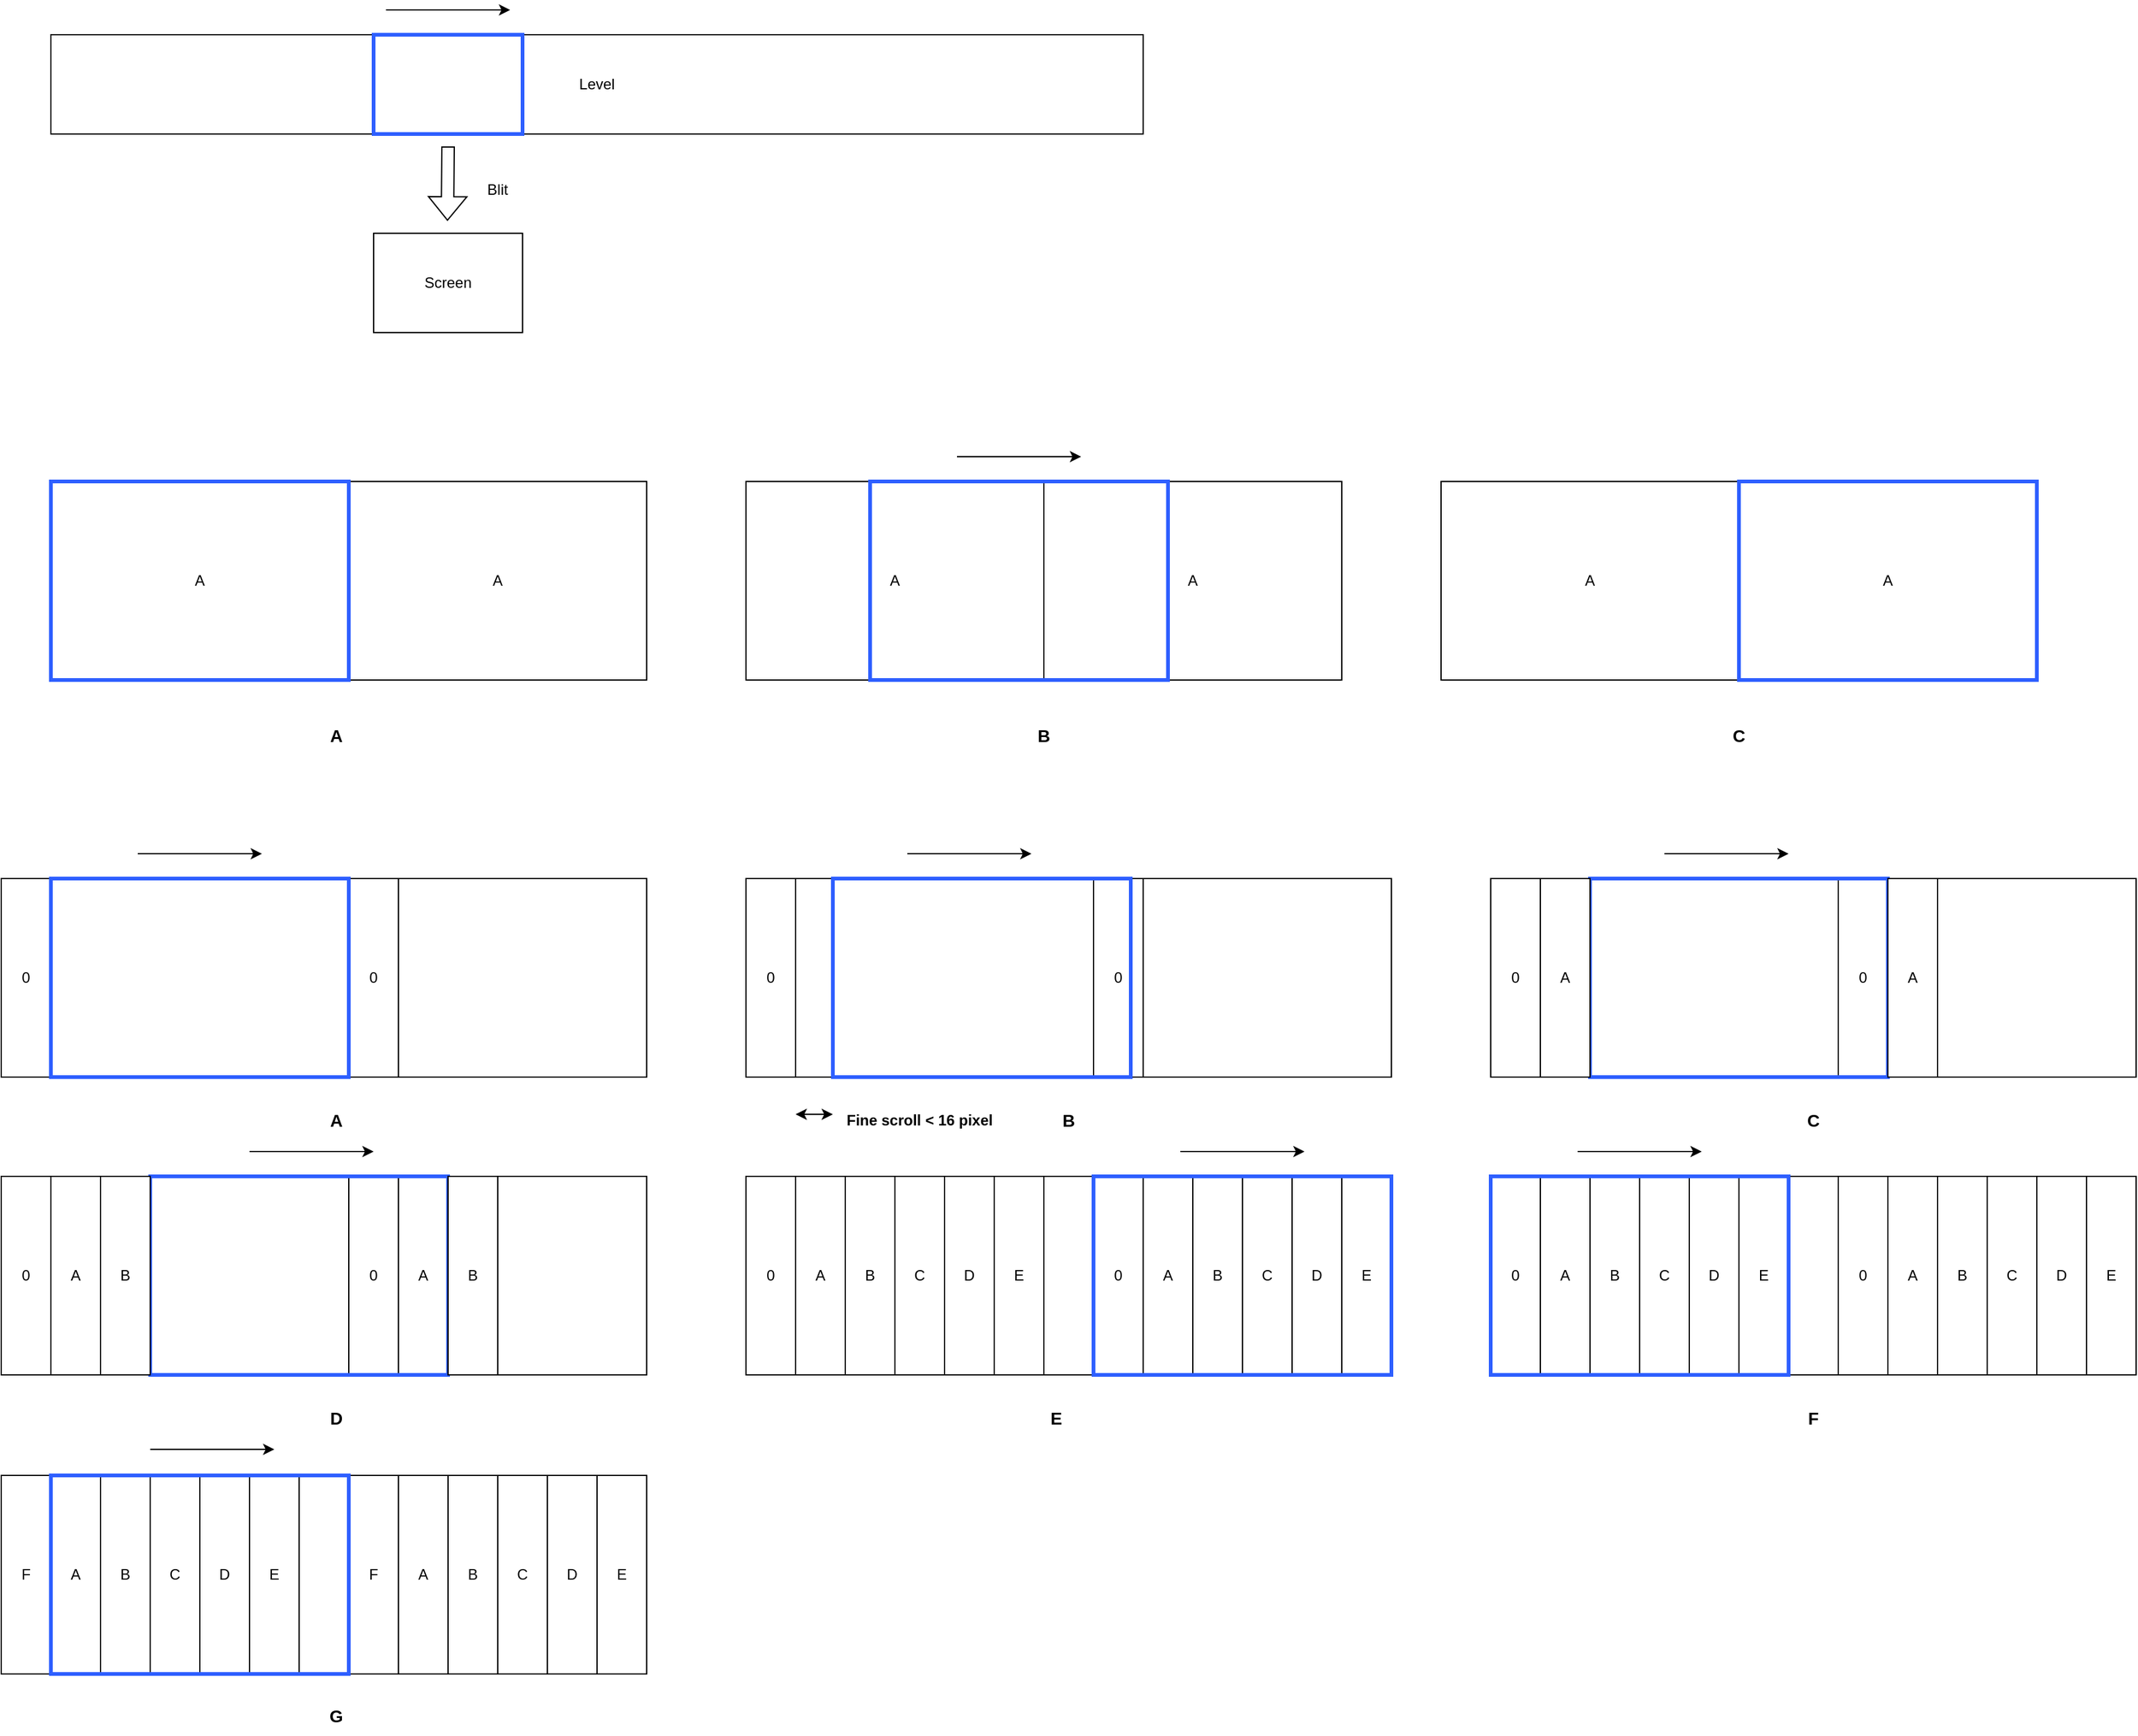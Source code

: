 <mxfile version="24.7.17">
  <diagram name="Pagina-1" id="NDfB43XsnRbAytyeGDIr">
    <mxGraphModel dx="1426" dy="755" grid="1" gridSize="10" guides="1" tooltips="1" connect="1" arrows="1" fold="1" page="1" pageScale="1" pageWidth="1169" pageHeight="827" math="0" shadow="0">
      <root>
        <mxCell id="0" />
        <mxCell id="1" parent="0" />
        <mxCell id="YOKYhh-cGYxiouS7ZIBC-13" value="A" style="rounded=0;whiteSpace=wrap;html=1;" parent="1" vertex="1">
          <mxGeometry x="320" y="440" width="240" height="160" as="geometry" />
        </mxCell>
        <mxCell id="YOKYhh-cGYxiouS7ZIBC-1" value="Level" style="rounded=0;whiteSpace=wrap;html=1;" parent="1" vertex="1">
          <mxGeometry x="80" y="80" width="880" height="80" as="geometry" />
        </mxCell>
        <mxCell id="YOKYhh-cGYxiouS7ZIBC-2" value="" style="rounded=0;whiteSpace=wrap;html=1;strokeWidth=3;strokeColor=#2E5FFF;fillColor=none;" parent="1" vertex="1">
          <mxGeometry x="340" y="80" width="120" height="80" as="geometry" />
        </mxCell>
        <mxCell id="YOKYhh-cGYxiouS7ZIBC-3" value="Screen" style="rounded=0;whiteSpace=wrap;html=1;" parent="1" vertex="1">
          <mxGeometry x="340" y="240" width="120" height="80" as="geometry" />
        </mxCell>
        <mxCell id="YOKYhh-cGYxiouS7ZIBC-4" value="" style="shape=flexArrow;endArrow=classic;html=1;rounded=0;" parent="1" edge="1">
          <mxGeometry width="50" height="50" relative="1" as="geometry">
            <mxPoint x="400" y="170" as="sourcePoint" />
            <mxPoint x="399.5" y="230" as="targetPoint" />
          </mxGeometry>
        </mxCell>
        <mxCell id="YOKYhh-cGYxiouS7ZIBC-5" value="Blit" style="text;html=1;align=center;verticalAlign=middle;whiteSpace=wrap;rounded=0;" parent="1" vertex="1">
          <mxGeometry x="410" y="190" width="60" height="30" as="geometry" />
        </mxCell>
        <mxCell id="YOKYhh-cGYxiouS7ZIBC-12" value="A" style="rounded=0;whiteSpace=wrap;html=1;" parent="1" vertex="1">
          <mxGeometry x="80" y="440" width="240" height="160" as="geometry" />
        </mxCell>
        <mxCell id="YOKYhh-cGYxiouS7ZIBC-11" value="" style="rounded=0;whiteSpace=wrap;html=1;strokeWidth=3;strokeColor=#2E5FFF;fillColor=none;" parent="1" vertex="1">
          <mxGeometry x="80" y="440" width="240" height="160" as="geometry" />
        </mxCell>
        <mxCell id="YOKYhh-cGYxiouS7ZIBC-14" value="A" style="rounded=0;whiteSpace=wrap;html=1;" parent="1" vertex="1">
          <mxGeometry x="880" y="440" width="240" height="160" as="geometry" />
        </mxCell>
        <mxCell id="YOKYhh-cGYxiouS7ZIBC-15" value="A" style="rounded=0;whiteSpace=wrap;html=1;" parent="1" vertex="1">
          <mxGeometry x="640" y="440" width="240" height="160" as="geometry" />
        </mxCell>
        <mxCell id="YOKYhh-cGYxiouS7ZIBC-16" value="" style="rounded=0;whiteSpace=wrap;html=1;strokeWidth=3;strokeColor=#2E5FFF;fillColor=none;" parent="1" vertex="1">
          <mxGeometry x="740" y="440" width="240" height="160" as="geometry" />
        </mxCell>
        <mxCell id="YOKYhh-cGYxiouS7ZIBC-18" value="A" style="rounded=0;whiteSpace=wrap;html=1;" parent="1" vertex="1">
          <mxGeometry x="1440" y="440" width="240" height="160" as="geometry" />
        </mxCell>
        <mxCell id="YOKYhh-cGYxiouS7ZIBC-19" value="A" style="rounded=0;whiteSpace=wrap;html=1;" parent="1" vertex="1">
          <mxGeometry x="1200" y="440" width="240" height="160" as="geometry" />
        </mxCell>
        <mxCell id="YOKYhh-cGYxiouS7ZIBC-20" value="" style="rounded=0;whiteSpace=wrap;html=1;strokeWidth=3;strokeColor=#2E5FFF;fillColor=none;" parent="1" vertex="1">
          <mxGeometry x="1440" y="440" width="240" height="160" as="geometry" />
        </mxCell>
        <mxCell id="YOKYhh-cGYxiouS7ZIBC-59" value="" style="rounded=0;whiteSpace=wrap;html=1;" parent="1" vertex="1">
          <mxGeometry x="80" y="760" width="480" height="160" as="geometry" />
        </mxCell>
        <mxCell id="YOKYhh-cGYxiouS7ZIBC-60" value="0" style="rounded=0;whiteSpace=wrap;html=1;" parent="1" vertex="1">
          <mxGeometry x="320" y="760" width="40" height="160" as="geometry" />
        </mxCell>
        <mxCell id="YOKYhh-cGYxiouS7ZIBC-61" value="0" style="rounded=0;whiteSpace=wrap;html=1;" parent="1" vertex="1">
          <mxGeometry x="40" y="760" width="40" height="160" as="geometry" />
        </mxCell>
        <mxCell id="YOKYhh-cGYxiouS7ZIBC-62" value="" style="rounded=0;whiteSpace=wrap;html=1;strokeWidth=3;strokeColor=#2E5FFF;fillColor=none;" parent="1" vertex="1">
          <mxGeometry x="80" y="760" width="240" height="160" as="geometry" />
        </mxCell>
        <mxCell id="YOKYhh-cGYxiouS7ZIBC-63" value="" style="rounded=0;whiteSpace=wrap;html=1;" parent="1" vertex="1">
          <mxGeometry x="680" y="760" width="480" height="160" as="geometry" />
        </mxCell>
        <mxCell id="YOKYhh-cGYxiouS7ZIBC-64" value="0" style="rounded=0;whiteSpace=wrap;html=1;" parent="1" vertex="1">
          <mxGeometry x="920" y="760" width="40" height="160" as="geometry" />
        </mxCell>
        <mxCell id="YOKYhh-cGYxiouS7ZIBC-65" value="0" style="rounded=0;whiteSpace=wrap;html=1;" parent="1" vertex="1">
          <mxGeometry x="640" y="760" width="40" height="160" as="geometry" />
        </mxCell>
        <mxCell id="YOKYhh-cGYxiouS7ZIBC-66" value="" style="rounded=0;whiteSpace=wrap;html=1;strokeWidth=3;strokeColor=#2E5FFF;fillColor=none;" parent="1" vertex="1">
          <mxGeometry x="710" y="760" width="240" height="160" as="geometry" />
        </mxCell>
        <mxCell id="YOKYhh-cGYxiouS7ZIBC-67" value="" style="rounded=0;whiteSpace=wrap;html=1;" parent="1" vertex="1">
          <mxGeometry x="1280" y="760" width="480" height="160" as="geometry" />
        </mxCell>
        <mxCell id="YOKYhh-cGYxiouS7ZIBC-68" value="0" style="rounded=0;whiteSpace=wrap;html=1;" parent="1" vertex="1">
          <mxGeometry x="1520" y="760" width="40" height="160" as="geometry" />
        </mxCell>
        <mxCell id="YOKYhh-cGYxiouS7ZIBC-69" value="0" style="rounded=0;whiteSpace=wrap;html=1;" parent="1" vertex="1">
          <mxGeometry x="1240" y="760" width="40" height="160" as="geometry" />
        </mxCell>
        <mxCell id="YOKYhh-cGYxiouS7ZIBC-70" value="" style="rounded=0;whiteSpace=wrap;html=1;strokeWidth=3;strokeColor=#2E5FFF;fillColor=none;" parent="1" vertex="1">
          <mxGeometry x="1320" y="760" width="240" height="160" as="geometry" />
        </mxCell>
        <mxCell id="YOKYhh-cGYxiouS7ZIBC-71" value="A" style="rounded=0;whiteSpace=wrap;html=1;" parent="1" vertex="1">
          <mxGeometry x="1280" y="760" width="40" height="160" as="geometry" />
        </mxCell>
        <mxCell id="YOKYhh-cGYxiouS7ZIBC-72" value="A" style="rounded=0;whiteSpace=wrap;html=1;" parent="1" vertex="1">
          <mxGeometry x="1560" y="760" width="40" height="160" as="geometry" />
        </mxCell>
        <mxCell id="YOKYhh-cGYxiouS7ZIBC-73" value="" style="rounded=0;whiteSpace=wrap;html=1;" parent="1" vertex="1">
          <mxGeometry x="80" y="1000" width="480" height="160" as="geometry" />
        </mxCell>
        <mxCell id="YOKYhh-cGYxiouS7ZIBC-74" value="0" style="rounded=0;whiteSpace=wrap;html=1;" parent="1" vertex="1">
          <mxGeometry x="320" y="1000" width="40" height="160" as="geometry" />
        </mxCell>
        <mxCell id="YOKYhh-cGYxiouS7ZIBC-75" value="0" style="rounded=0;whiteSpace=wrap;html=1;" parent="1" vertex="1">
          <mxGeometry x="40" y="1000" width="40" height="160" as="geometry" />
        </mxCell>
        <mxCell id="YOKYhh-cGYxiouS7ZIBC-77" value="A" style="rounded=0;whiteSpace=wrap;html=1;" parent="1" vertex="1">
          <mxGeometry x="80" y="1000" width="40" height="160" as="geometry" />
        </mxCell>
        <mxCell id="YOKYhh-cGYxiouS7ZIBC-78" value="A" style="rounded=0;whiteSpace=wrap;html=1;" parent="1" vertex="1">
          <mxGeometry x="360" y="1000" width="40" height="160" as="geometry" />
        </mxCell>
        <mxCell id="YOKYhh-cGYxiouS7ZIBC-76" value="" style="rounded=0;whiteSpace=wrap;html=1;strokeWidth=3;strokeColor=#2E5FFF;fillColor=none;" parent="1" vertex="1">
          <mxGeometry x="160" y="1000" width="240" height="160" as="geometry" />
        </mxCell>
        <mxCell id="YOKYhh-cGYxiouS7ZIBC-79" value="B" style="rounded=0;whiteSpace=wrap;html=1;" parent="1" vertex="1">
          <mxGeometry x="120" y="1000" width="40" height="160" as="geometry" />
        </mxCell>
        <mxCell id="YOKYhh-cGYxiouS7ZIBC-80" value="B" style="rounded=0;whiteSpace=wrap;html=1;" parent="1" vertex="1">
          <mxGeometry x="400" y="1000" width="40" height="160" as="geometry" />
        </mxCell>
        <mxCell id="YOKYhh-cGYxiouS7ZIBC-81" value="" style="rounded=0;whiteSpace=wrap;html=1;" parent="1" vertex="1">
          <mxGeometry x="680" y="1000" width="480" height="160" as="geometry" />
        </mxCell>
        <mxCell id="YOKYhh-cGYxiouS7ZIBC-82" value="0" style="rounded=0;whiteSpace=wrap;html=1;" parent="1" vertex="1">
          <mxGeometry x="920" y="1000" width="40" height="160" as="geometry" />
        </mxCell>
        <mxCell id="YOKYhh-cGYxiouS7ZIBC-83" value="0" style="rounded=0;whiteSpace=wrap;html=1;" parent="1" vertex="1">
          <mxGeometry x="640" y="1000" width="40" height="160" as="geometry" />
        </mxCell>
        <mxCell id="YOKYhh-cGYxiouS7ZIBC-84" value="A" style="rounded=0;whiteSpace=wrap;html=1;" parent="1" vertex="1">
          <mxGeometry x="680" y="1000" width="40" height="160" as="geometry" />
        </mxCell>
        <mxCell id="YOKYhh-cGYxiouS7ZIBC-85" value="A" style="rounded=0;whiteSpace=wrap;html=1;" parent="1" vertex="1">
          <mxGeometry x="960" y="1000" width="40" height="160" as="geometry" />
        </mxCell>
        <mxCell id="YOKYhh-cGYxiouS7ZIBC-87" value="B" style="rounded=0;whiteSpace=wrap;html=1;" parent="1" vertex="1">
          <mxGeometry x="720" y="1000" width="40" height="160" as="geometry" />
        </mxCell>
        <mxCell id="YOKYhh-cGYxiouS7ZIBC-88" value="B" style="rounded=0;whiteSpace=wrap;html=1;" parent="1" vertex="1">
          <mxGeometry x="1000" y="1000" width="40" height="160" as="geometry" />
        </mxCell>
        <mxCell id="YOKYhh-cGYxiouS7ZIBC-89" value="C" style="rounded=0;whiteSpace=wrap;html=1;" parent="1" vertex="1">
          <mxGeometry x="760" y="1000" width="40" height="160" as="geometry" />
        </mxCell>
        <mxCell id="YOKYhh-cGYxiouS7ZIBC-90" value="C" style="rounded=0;whiteSpace=wrap;html=1;" parent="1" vertex="1">
          <mxGeometry x="1040" y="1000" width="40" height="160" as="geometry" />
        </mxCell>
        <mxCell id="YOKYhh-cGYxiouS7ZIBC-91" value="D" style="rounded=0;whiteSpace=wrap;html=1;" parent="1" vertex="1">
          <mxGeometry x="800" y="1000" width="40" height="160" as="geometry" />
        </mxCell>
        <mxCell id="YOKYhh-cGYxiouS7ZIBC-92" value="D" style="rounded=0;whiteSpace=wrap;html=1;" parent="1" vertex="1">
          <mxGeometry x="1080" y="1000" width="40" height="160" as="geometry" />
        </mxCell>
        <mxCell id="YOKYhh-cGYxiouS7ZIBC-93" value="E" style="rounded=0;whiteSpace=wrap;html=1;" parent="1" vertex="1">
          <mxGeometry x="840" y="1000" width="40" height="160" as="geometry" />
        </mxCell>
        <mxCell id="YOKYhh-cGYxiouS7ZIBC-94" value="E" style="rounded=0;whiteSpace=wrap;html=1;" parent="1" vertex="1">
          <mxGeometry x="1120" y="1000" width="40" height="160" as="geometry" />
        </mxCell>
        <mxCell id="YOKYhh-cGYxiouS7ZIBC-86" value="" style="rounded=0;whiteSpace=wrap;html=1;strokeWidth=3;strokeColor=#2E5FFF;fillColor=none;" parent="1" vertex="1">
          <mxGeometry x="920" y="1000" width="240" height="160" as="geometry" />
        </mxCell>
        <mxCell id="YOKYhh-cGYxiouS7ZIBC-95" value="" style="rounded=0;whiteSpace=wrap;html=1;" parent="1" vertex="1">
          <mxGeometry x="1280" y="1000" width="480" height="160" as="geometry" />
        </mxCell>
        <mxCell id="YOKYhh-cGYxiouS7ZIBC-96" value="0" style="rounded=0;whiteSpace=wrap;html=1;" parent="1" vertex="1">
          <mxGeometry x="1520" y="1000" width="40" height="160" as="geometry" />
        </mxCell>
        <mxCell id="YOKYhh-cGYxiouS7ZIBC-97" value="0" style="rounded=0;whiteSpace=wrap;html=1;" parent="1" vertex="1">
          <mxGeometry x="1240" y="1000" width="40" height="160" as="geometry" />
        </mxCell>
        <mxCell id="YOKYhh-cGYxiouS7ZIBC-98" value="A" style="rounded=0;whiteSpace=wrap;html=1;" parent="1" vertex="1">
          <mxGeometry x="1280" y="1000" width="40" height="160" as="geometry" />
        </mxCell>
        <mxCell id="YOKYhh-cGYxiouS7ZIBC-99" value="A" style="rounded=0;whiteSpace=wrap;html=1;" parent="1" vertex="1">
          <mxGeometry x="1560" y="1000" width="40" height="160" as="geometry" />
        </mxCell>
        <mxCell id="YOKYhh-cGYxiouS7ZIBC-100" value="B" style="rounded=0;whiteSpace=wrap;html=1;" parent="1" vertex="1">
          <mxGeometry x="1320" y="1000" width="40" height="160" as="geometry" />
        </mxCell>
        <mxCell id="YOKYhh-cGYxiouS7ZIBC-101" value="B" style="rounded=0;whiteSpace=wrap;html=1;" parent="1" vertex="1">
          <mxGeometry x="1600" y="1000" width="40" height="160" as="geometry" />
        </mxCell>
        <mxCell id="YOKYhh-cGYxiouS7ZIBC-102" value="C" style="rounded=0;whiteSpace=wrap;html=1;" parent="1" vertex="1">
          <mxGeometry x="1360" y="1000" width="40" height="160" as="geometry" />
        </mxCell>
        <mxCell id="YOKYhh-cGYxiouS7ZIBC-103" value="C" style="rounded=0;whiteSpace=wrap;html=1;" parent="1" vertex="1">
          <mxGeometry x="1640" y="1000" width="40" height="160" as="geometry" />
        </mxCell>
        <mxCell id="YOKYhh-cGYxiouS7ZIBC-104" value="D" style="rounded=0;whiteSpace=wrap;html=1;" parent="1" vertex="1">
          <mxGeometry x="1400" y="1000" width="40" height="160" as="geometry" />
        </mxCell>
        <mxCell id="YOKYhh-cGYxiouS7ZIBC-105" value="D" style="rounded=0;whiteSpace=wrap;html=1;" parent="1" vertex="1">
          <mxGeometry x="1680" y="1000" width="40" height="160" as="geometry" />
        </mxCell>
        <mxCell id="YOKYhh-cGYxiouS7ZIBC-106" value="E" style="rounded=0;whiteSpace=wrap;html=1;" parent="1" vertex="1">
          <mxGeometry x="1440" y="1000" width="40" height="160" as="geometry" />
        </mxCell>
        <mxCell id="YOKYhh-cGYxiouS7ZIBC-107" value="E" style="rounded=0;whiteSpace=wrap;html=1;" parent="1" vertex="1">
          <mxGeometry x="1720" y="1000" width="40" height="160" as="geometry" />
        </mxCell>
        <mxCell id="YOKYhh-cGYxiouS7ZIBC-108" value="" style="rounded=0;whiteSpace=wrap;html=1;strokeWidth=3;strokeColor=#2E5FFF;fillColor=none;" parent="1" vertex="1">
          <mxGeometry x="1240" y="1000" width="240" height="160" as="geometry" />
        </mxCell>
        <mxCell id="YOKYhh-cGYxiouS7ZIBC-109" value="" style="rounded=0;whiteSpace=wrap;html=1;" parent="1" vertex="1">
          <mxGeometry x="80" y="1241" width="480" height="160" as="geometry" />
        </mxCell>
        <mxCell id="YOKYhh-cGYxiouS7ZIBC-110" value="F" style="rounded=0;whiteSpace=wrap;html=1;" parent="1" vertex="1">
          <mxGeometry x="320" y="1241" width="40" height="160" as="geometry" />
        </mxCell>
        <mxCell id="YOKYhh-cGYxiouS7ZIBC-111" value="F" style="rounded=0;whiteSpace=wrap;html=1;" parent="1" vertex="1">
          <mxGeometry x="40" y="1241" width="40" height="160" as="geometry" />
        </mxCell>
        <mxCell id="YOKYhh-cGYxiouS7ZIBC-112" value="A" style="rounded=0;whiteSpace=wrap;html=1;" parent="1" vertex="1">
          <mxGeometry x="80" y="1241" width="40" height="160" as="geometry" />
        </mxCell>
        <mxCell id="YOKYhh-cGYxiouS7ZIBC-113" value="A" style="rounded=0;whiteSpace=wrap;html=1;" parent="1" vertex="1">
          <mxGeometry x="360" y="1241" width="40" height="160" as="geometry" />
        </mxCell>
        <mxCell id="YOKYhh-cGYxiouS7ZIBC-114" value="B" style="rounded=0;whiteSpace=wrap;html=1;" parent="1" vertex="1">
          <mxGeometry x="120" y="1241" width="40" height="160" as="geometry" />
        </mxCell>
        <mxCell id="YOKYhh-cGYxiouS7ZIBC-115" value="B" style="rounded=0;whiteSpace=wrap;html=1;" parent="1" vertex="1">
          <mxGeometry x="400" y="1241" width="40" height="160" as="geometry" />
        </mxCell>
        <mxCell id="YOKYhh-cGYxiouS7ZIBC-116" value="C" style="rounded=0;whiteSpace=wrap;html=1;" parent="1" vertex="1">
          <mxGeometry x="160" y="1241" width="40" height="160" as="geometry" />
        </mxCell>
        <mxCell id="YOKYhh-cGYxiouS7ZIBC-117" value="C" style="rounded=0;whiteSpace=wrap;html=1;" parent="1" vertex="1">
          <mxGeometry x="440" y="1241" width="40" height="160" as="geometry" />
        </mxCell>
        <mxCell id="YOKYhh-cGYxiouS7ZIBC-118" value="D" style="rounded=0;whiteSpace=wrap;html=1;" parent="1" vertex="1">
          <mxGeometry x="200" y="1241" width="40" height="160" as="geometry" />
        </mxCell>
        <mxCell id="YOKYhh-cGYxiouS7ZIBC-119" value="D" style="rounded=0;whiteSpace=wrap;html=1;" parent="1" vertex="1">
          <mxGeometry x="480" y="1241" width="40" height="160" as="geometry" />
        </mxCell>
        <mxCell id="YOKYhh-cGYxiouS7ZIBC-120" value="E" style="rounded=0;whiteSpace=wrap;html=1;" parent="1" vertex="1">
          <mxGeometry x="240" y="1241" width="40" height="160" as="geometry" />
        </mxCell>
        <mxCell id="YOKYhh-cGYxiouS7ZIBC-121" value="E" style="rounded=0;whiteSpace=wrap;html=1;" parent="1" vertex="1">
          <mxGeometry x="520" y="1241" width="40" height="160" as="geometry" />
        </mxCell>
        <mxCell id="YOKYhh-cGYxiouS7ZIBC-122" value="" style="rounded=0;whiteSpace=wrap;html=1;strokeWidth=3;strokeColor=#2E5FFF;fillColor=none;" parent="1" vertex="1">
          <mxGeometry x="80" y="1241" width="240" height="160" as="geometry" />
        </mxCell>
        <mxCell id="Pa3uWEAntSoANfm8vfkN-1" value="" style="endArrow=classic;html=1;rounded=0;" edge="1" parent="1">
          <mxGeometry width="50" height="50" relative="1" as="geometry">
            <mxPoint x="350" y="60" as="sourcePoint" />
            <mxPoint x="450" y="60" as="targetPoint" />
          </mxGeometry>
        </mxCell>
        <mxCell id="Pa3uWEAntSoANfm8vfkN-2" value="" style="endArrow=classic;html=1;rounded=0;" edge="1" parent="1">
          <mxGeometry width="50" height="50" relative="1" as="geometry">
            <mxPoint x="810" y="420" as="sourcePoint" />
            <mxPoint x="910" y="420" as="targetPoint" />
          </mxGeometry>
        </mxCell>
        <mxCell id="Pa3uWEAntSoANfm8vfkN-3" value="&lt;font style=&quot;font-size: 14px;&quot;&gt;&lt;b&gt;A&lt;/b&gt;&lt;/font&gt;" style="text;html=1;align=center;verticalAlign=middle;whiteSpace=wrap;rounded=0;" vertex="1" parent="1">
          <mxGeometry x="280" y="630" width="60" height="30" as="geometry" />
        </mxCell>
        <mxCell id="Pa3uWEAntSoANfm8vfkN-4" value="&lt;font style=&quot;font-size: 14px;&quot;&gt;&lt;b&gt;B&lt;/b&gt;&lt;/font&gt;" style="text;html=1;align=center;verticalAlign=middle;whiteSpace=wrap;rounded=0;" vertex="1" parent="1">
          <mxGeometry x="850" y="630" width="60" height="30" as="geometry" />
        </mxCell>
        <mxCell id="Pa3uWEAntSoANfm8vfkN-5" value="&lt;font style=&quot;font-size: 14px;&quot;&gt;&lt;b&gt;C&lt;/b&gt;&lt;/font&gt;" style="text;html=1;align=center;verticalAlign=middle;whiteSpace=wrap;rounded=0;" vertex="1" parent="1">
          <mxGeometry x="1410" y="630" width="60" height="30" as="geometry" />
        </mxCell>
        <mxCell id="Pa3uWEAntSoANfm8vfkN-6" value="&lt;font style=&quot;font-size: 14px;&quot;&gt;&lt;b&gt;A&lt;/b&gt;&lt;/font&gt;" style="text;html=1;align=center;verticalAlign=middle;whiteSpace=wrap;rounded=0;" vertex="1" parent="1">
          <mxGeometry x="280" y="940" width="60" height="30" as="geometry" />
        </mxCell>
        <mxCell id="Pa3uWEAntSoANfm8vfkN-7" value="&lt;font style=&quot;font-size: 14px;&quot;&gt;&lt;b&gt;B&lt;/b&gt;&lt;/font&gt;" style="text;html=1;align=center;verticalAlign=middle;whiteSpace=wrap;rounded=0;" vertex="1" parent="1">
          <mxGeometry x="870" y="940" width="60" height="30" as="geometry" />
        </mxCell>
        <mxCell id="Pa3uWEAntSoANfm8vfkN-8" value="&lt;font style=&quot;font-size: 14px;&quot;&gt;&lt;b&gt;C&lt;/b&gt;&lt;/font&gt;" style="text;html=1;align=center;verticalAlign=middle;whiteSpace=wrap;rounded=0;" vertex="1" parent="1">
          <mxGeometry x="1470" y="940" width="60" height="30" as="geometry" />
        </mxCell>
        <mxCell id="Pa3uWEAntSoANfm8vfkN-9" value="&lt;font style=&quot;font-size: 14px;&quot;&gt;&lt;b&gt;D&lt;/b&gt;&lt;/font&gt;" style="text;html=1;align=center;verticalAlign=middle;whiteSpace=wrap;rounded=0;" vertex="1" parent="1">
          <mxGeometry x="280" y="1180" width="60" height="30" as="geometry" />
        </mxCell>
        <mxCell id="Pa3uWEAntSoANfm8vfkN-10" value="&lt;font style=&quot;font-size: 14px;&quot;&gt;&lt;b&gt;E&lt;/b&gt;&lt;/font&gt;" style="text;html=1;align=center;verticalAlign=middle;whiteSpace=wrap;rounded=0;" vertex="1" parent="1">
          <mxGeometry x="860" y="1180" width="60" height="30" as="geometry" />
        </mxCell>
        <mxCell id="Pa3uWEAntSoANfm8vfkN-11" value="&lt;font style=&quot;font-size: 14px;&quot;&gt;&lt;b&gt;F&lt;/b&gt;&lt;/font&gt;" style="text;html=1;align=center;verticalAlign=middle;whiteSpace=wrap;rounded=0;" vertex="1" parent="1">
          <mxGeometry x="1470" y="1180" width="60" height="30" as="geometry" />
        </mxCell>
        <mxCell id="Pa3uWEAntSoANfm8vfkN-12" value="&lt;font style=&quot;font-size: 14px;&quot;&gt;&lt;b&gt;G&lt;/b&gt;&lt;/font&gt;" style="text;html=1;align=center;verticalAlign=middle;whiteSpace=wrap;rounded=0;" vertex="1" parent="1">
          <mxGeometry x="280" y="1420" width="60" height="30" as="geometry" />
        </mxCell>
        <mxCell id="Pa3uWEAntSoANfm8vfkN-13" value="" style="endArrow=classic;html=1;rounded=0;" edge="1" parent="1">
          <mxGeometry width="50" height="50" relative="1" as="geometry">
            <mxPoint x="150" y="740" as="sourcePoint" />
            <mxPoint x="250" y="740" as="targetPoint" />
          </mxGeometry>
        </mxCell>
        <mxCell id="Pa3uWEAntSoANfm8vfkN-14" value="" style="endArrow=classic;startArrow=classic;html=1;rounded=0;" edge="1" parent="1">
          <mxGeometry width="50" height="50" relative="1" as="geometry">
            <mxPoint x="680" y="950" as="sourcePoint" />
            <mxPoint x="710" y="950" as="targetPoint" />
          </mxGeometry>
        </mxCell>
        <mxCell id="Pa3uWEAntSoANfm8vfkN-15" value="&lt;b&gt;Fine scroll &amp;lt; 16 pixel&lt;/b&gt;" style="text;html=1;align=center;verticalAlign=middle;whiteSpace=wrap;rounded=0;" vertex="1" parent="1">
          <mxGeometry x="720" y="940" width="120" height="30" as="geometry" />
        </mxCell>
        <mxCell id="Pa3uWEAntSoANfm8vfkN-16" value="" style="endArrow=classic;html=1;rounded=0;" edge="1" parent="1">
          <mxGeometry width="50" height="50" relative="1" as="geometry">
            <mxPoint x="770" y="740" as="sourcePoint" />
            <mxPoint x="870" y="740" as="targetPoint" />
          </mxGeometry>
        </mxCell>
        <mxCell id="Pa3uWEAntSoANfm8vfkN-18" value="" style="endArrow=classic;html=1;rounded=0;" edge="1" parent="1">
          <mxGeometry width="50" height="50" relative="1" as="geometry">
            <mxPoint x="1380" y="740" as="sourcePoint" />
            <mxPoint x="1480" y="740" as="targetPoint" />
          </mxGeometry>
        </mxCell>
        <mxCell id="Pa3uWEAntSoANfm8vfkN-19" value="" style="endArrow=classic;html=1;rounded=0;" edge="1" parent="1">
          <mxGeometry width="50" height="50" relative="1" as="geometry">
            <mxPoint x="1310" y="980" as="sourcePoint" />
            <mxPoint x="1410" y="980" as="targetPoint" />
          </mxGeometry>
        </mxCell>
        <mxCell id="Pa3uWEAntSoANfm8vfkN-20" value="" style="endArrow=classic;html=1;rounded=0;" edge="1" parent="1">
          <mxGeometry width="50" height="50" relative="1" as="geometry">
            <mxPoint x="990" y="980" as="sourcePoint" />
            <mxPoint x="1090" y="980" as="targetPoint" />
          </mxGeometry>
        </mxCell>
        <mxCell id="Pa3uWEAntSoANfm8vfkN-21" value="" style="endArrow=classic;html=1;rounded=0;" edge="1" parent="1">
          <mxGeometry width="50" height="50" relative="1" as="geometry">
            <mxPoint x="240" y="980" as="sourcePoint" />
            <mxPoint x="340" y="980" as="targetPoint" />
          </mxGeometry>
        </mxCell>
        <mxCell id="Pa3uWEAntSoANfm8vfkN-22" value="" style="endArrow=classic;html=1;rounded=0;" edge="1" parent="1">
          <mxGeometry width="50" height="50" relative="1" as="geometry">
            <mxPoint x="160" y="1220" as="sourcePoint" />
            <mxPoint x="260" y="1220" as="targetPoint" />
          </mxGeometry>
        </mxCell>
      </root>
    </mxGraphModel>
  </diagram>
</mxfile>
